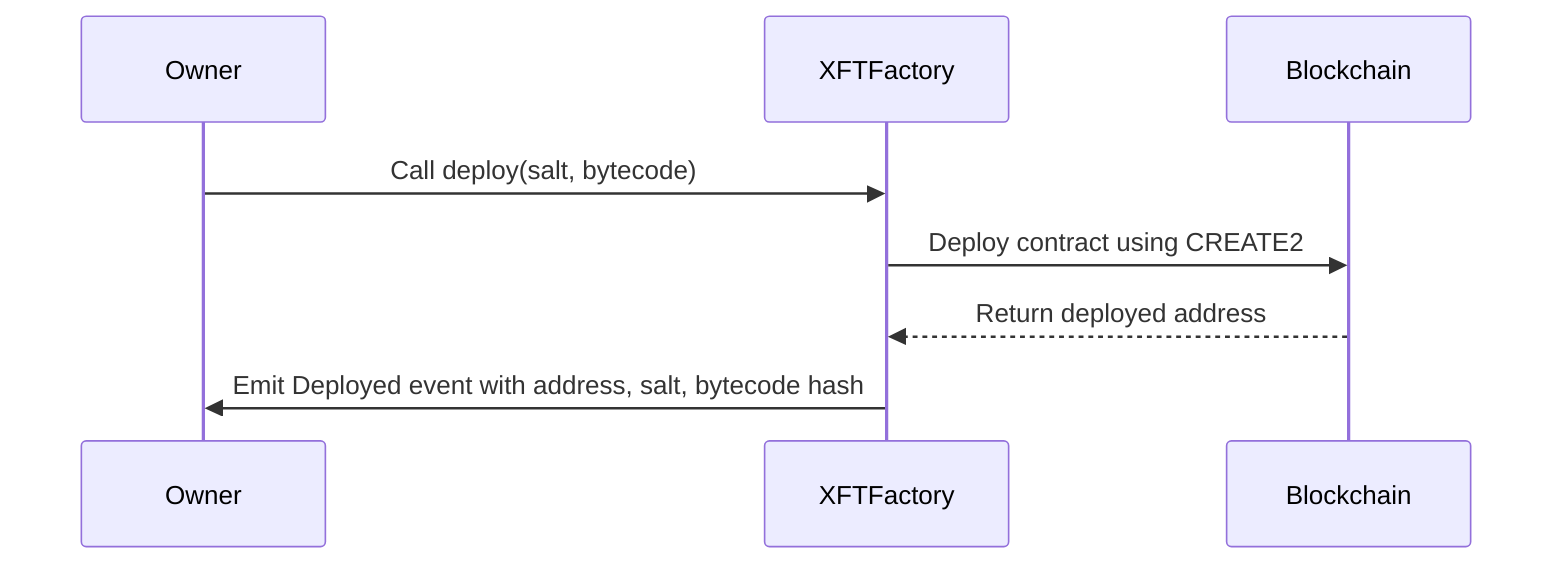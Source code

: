 sequenceDiagram
    participant Owner
    participant Factory as XFTFactory
    participant Blockchain

    Owner->>Factory: Call deploy(salt, bytecode)
    Factory->>Blockchain: Deploy contract using CREATE2
    Blockchain-->>Factory: Return deployed address
    Factory->>Owner: Emit Deployed event with address, salt, bytecode hash